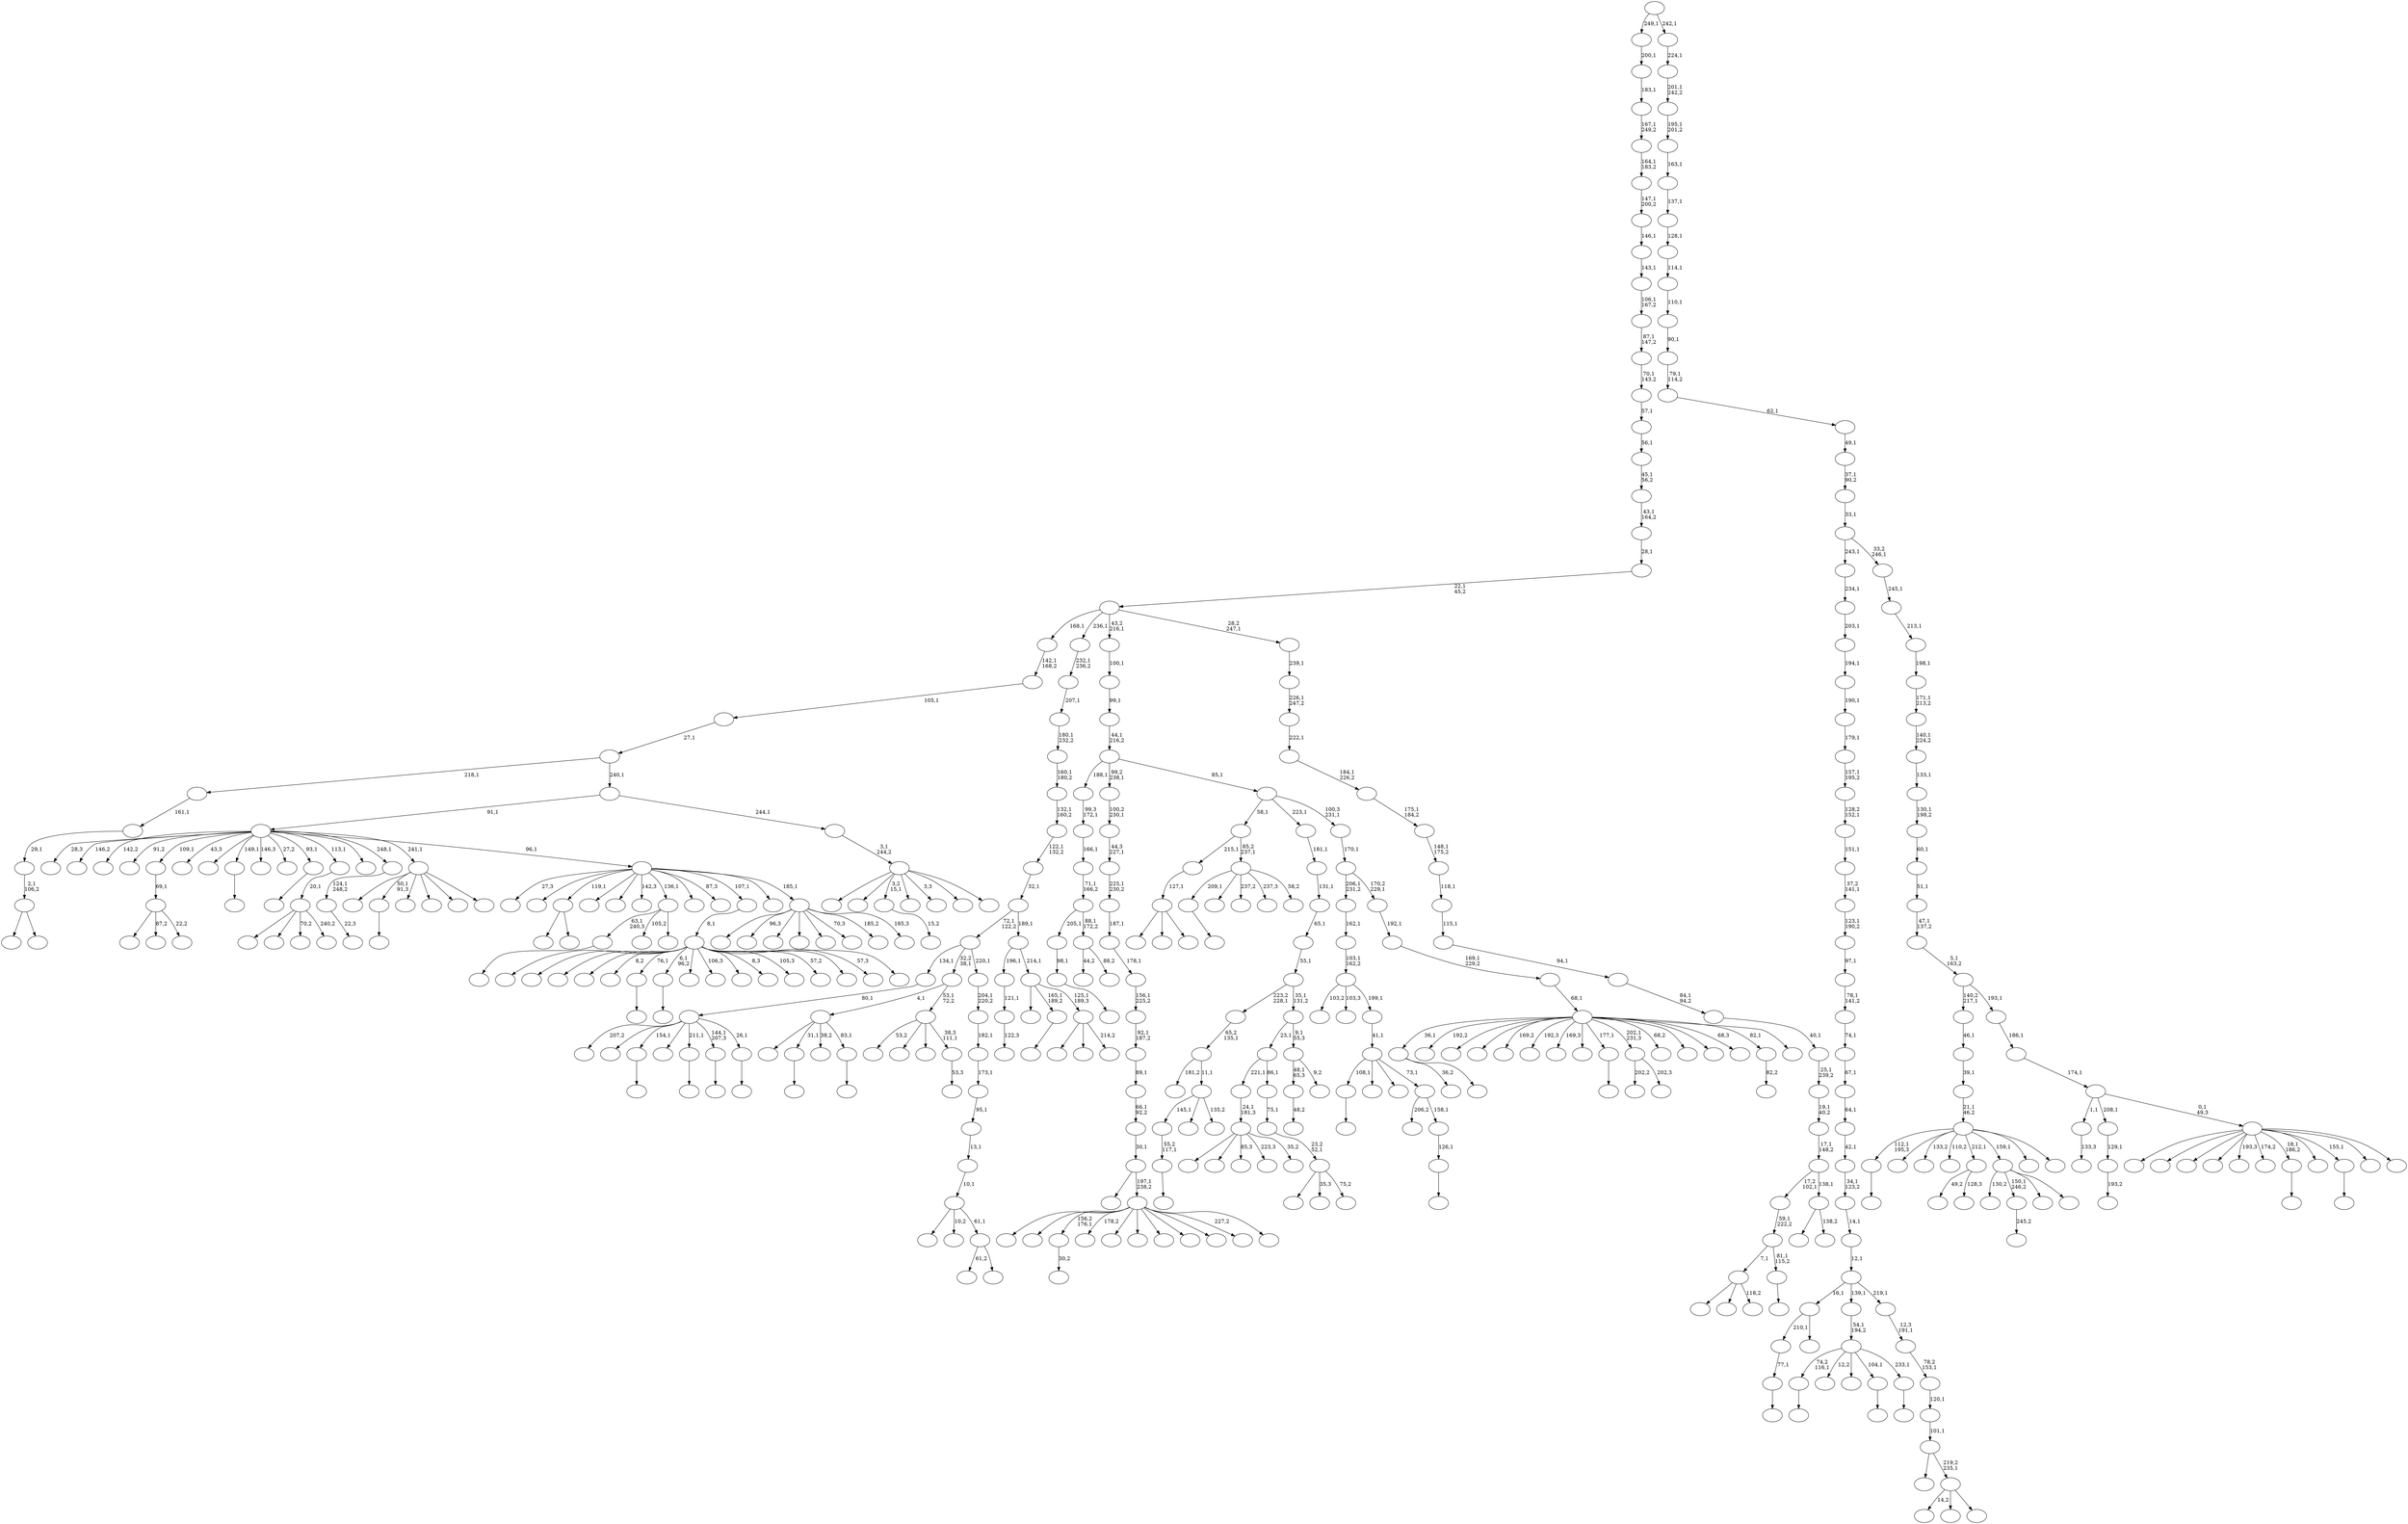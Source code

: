 digraph T {
	450 [label=""]
	449 [label=""]
	448 [label=""]
	447 [label=""]
	446 [label=""]
	445 [label=""]
	444 [label=""]
	443 [label=""]
	442 [label=""]
	441 [label=""]
	440 [label=""]
	439 [label=""]
	438 [label=""]
	437 [label=""]
	436 [label=""]
	435 [label=""]
	434 [label=""]
	433 [label=""]
	432 [label=""]
	431 [label=""]
	430 [label=""]
	429 [label=""]
	428 [label=""]
	427 [label=""]
	426 [label=""]
	425 [label=""]
	424 [label=""]
	423 [label=""]
	422 [label=""]
	421 [label=""]
	420 [label=""]
	419 [label=""]
	418 [label=""]
	417 [label=""]
	416 [label=""]
	415 [label=""]
	414 [label=""]
	413 [label=""]
	412 [label=""]
	411 [label=""]
	410 [label=""]
	409 [label=""]
	408 [label=""]
	407 [label=""]
	406 [label=""]
	405 [label=""]
	404 [label=""]
	403 [label=""]
	402 [label=""]
	401 [label=""]
	400 [label=""]
	399 [label=""]
	398 [label=""]
	397 [label=""]
	396 [label=""]
	395 [label=""]
	394 [label=""]
	393 [label=""]
	392 [label=""]
	391 [label=""]
	390 [label=""]
	389 [label=""]
	388 [label=""]
	387 [label=""]
	386 [label=""]
	385 [label=""]
	384 [label=""]
	383 [label=""]
	382 [label=""]
	381 [label=""]
	380 [label=""]
	379 [label=""]
	378 [label=""]
	377 [label=""]
	376 [label=""]
	375 [label=""]
	374 [label=""]
	373 [label=""]
	372 [label=""]
	371 [label=""]
	370 [label=""]
	369 [label=""]
	368 [label=""]
	367 [label=""]
	366 [label=""]
	365 [label=""]
	364 [label=""]
	363 [label=""]
	362 [label=""]
	361 [label=""]
	360 [label=""]
	359 [label=""]
	358 [label=""]
	357 [label=""]
	356 [label=""]
	355 [label=""]
	354 [label=""]
	353 [label=""]
	352 [label=""]
	351 [label=""]
	350 [label=""]
	349 [label=""]
	348 [label=""]
	347 [label=""]
	346 [label=""]
	345 [label=""]
	344 [label=""]
	343 [label=""]
	342 [label=""]
	341 [label=""]
	340 [label=""]
	339 [label=""]
	338 [label=""]
	337 [label=""]
	336 [label=""]
	335 [label=""]
	334 [label=""]
	333 [label=""]
	332 [label=""]
	331 [label=""]
	330 [label=""]
	329 [label=""]
	328 [label=""]
	327 [label=""]
	326 [label=""]
	325 [label=""]
	324 [label=""]
	323 [label=""]
	322 [label=""]
	321 [label=""]
	320 [label=""]
	319 [label=""]
	318 [label=""]
	317 [label=""]
	316 [label=""]
	315 [label=""]
	314 [label=""]
	313 [label=""]
	312 [label=""]
	311 [label=""]
	310 [label=""]
	309 [label=""]
	308 [label=""]
	307 [label=""]
	306 [label=""]
	305 [label=""]
	304 [label=""]
	303 [label=""]
	302 [label=""]
	301 [label=""]
	300 [label=""]
	299 [label=""]
	298 [label=""]
	297 [label=""]
	296 [label=""]
	295 [label=""]
	294 [label=""]
	293 [label=""]
	292 [label=""]
	291 [label=""]
	290 [label=""]
	289 [label=""]
	288 [label=""]
	287 [label=""]
	286 [label=""]
	285 [label=""]
	284 [label=""]
	283 [label=""]
	282 [label=""]
	281 [label=""]
	280 [label=""]
	279 [label=""]
	278 [label=""]
	277 [label=""]
	276 [label=""]
	275 [label=""]
	274 [label=""]
	273 [label=""]
	272 [label=""]
	271 [label=""]
	270 [label=""]
	269 [label=""]
	268 [label=""]
	267 [label=""]
	266 [label=""]
	265 [label=""]
	264 [label=""]
	263 [label=""]
	262 [label=""]
	261 [label=""]
	260 [label=""]
	259 [label=""]
	258 [label=""]
	257 [label=""]
	256 [label=""]
	255 [label=""]
	254 [label=""]
	253 [label=""]
	252 [label=""]
	251 [label=""]
	250 [label=""]
	249 [label=""]
	248 [label=""]
	247 [label=""]
	246 [label=""]
	245 [label=""]
	244 [label=""]
	243 [label=""]
	242 [label=""]
	241 [label=""]
	240 [label=""]
	239 [label=""]
	238 [label=""]
	237 [label=""]
	236 [label=""]
	235 [label=""]
	234 [label=""]
	233 [label=""]
	232 [label=""]
	231 [label=""]
	230 [label=""]
	229 [label=""]
	228 [label=""]
	227 [label=""]
	226 [label=""]
	225 [label=""]
	224 [label=""]
	223 [label=""]
	222 [label=""]
	221 [label=""]
	220 [label=""]
	219 [label=""]
	218 [label=""]
	217 [label=""]
	216 [label=""]
	215 [label=""]
	214 [label=""]
	213 [label=""]
	212 [label=""]
	211 [label=""]
	210 [label=""]
	209 [label=""]
	208 [label=""]
	207 [label=""]
	206 [label=""]
	205 [label=""]
	204 [label=""]
	203 [label=""]
	202 [label=""]
	201 [label=""]
	200 [label=""]
	199 [label=""]
	198 [label=""]
	197 [label=""]
	196 [label=""]
	195 [label=""]
	194 [label=""]
	193 [label=""]
	192 [label=""]
	191 [label=""]
	190 [label=""]
	189 [label=""]
	188 [label=""]
	187 [label=""]
	186 [label=""]
	185 [label=""]
	184 [label=""]
	183 [label=""]
	182 [label=""]
	181 [label=""]
	180 [label=""]
	179 [label=""]
	178 [label=""]
	177 [label=""]
	176 [label=""]
	175 [label=""]
	174 [label=""]
	173 [label=""]
	172 [label=""]
	171 [label=""]
	170 [label=""]
	169 [label=""]
	168 [label=""]
	167 [label=""]
	166 [label=""]
	165 [label=""]
	164 [label=""]
	163 [label=""]
	162 [label=""]
	161 [label=""]
	160 [label=""]
	159 [label=""]
	158 [label=""]
	157 [label=""]
	156 [label=""]
	155 [label=""]
	154 [label=""]
	153 [label=""]
	152 [label=""]
	151 [label=""]
	150 [label=""]
	149 [label=""]
	148 [label=""]
	147 [label=""]
	146 [label=""]
	145 [label=""]
	144 [label=""]
	143 [label=""]
	142 [label=""]
	141 [label=""]
	140 [label=""]
	139 [label=""]
	138 [label=""]
	137 [label=""]
	136 [label=""]
	135 [label=""]
	134 [label=""]
	133 [label=""]
	132 [label=""]
	131 [label=""]
	130 [label=""]
	129 [label=""]
	128 [label=""]
	127 [label=""]
	126 [label=""]
	125 [label=""]
	124 [label=""]
	123 [label=""]
	122 [label=""]
	121 [label=""]
	120 [label=""]
	119 [label=""]
	118 [label=""]
	117 [label=""]
	116 [label=""]
	115 [label=""]
	114 [label=""]
	113 [label=""]
	112 [label=""]
	111 [label=""]
	110 [label=""]
	109 [label=""]
	108 [label=""]
	107 [label=""]
	106 [label=""]
	105 [label=""]
	104 [label=""]
	103 [label=""]
	102 [label=""]
	101 [label=""]
	100 [label=""]
	99 [label=""]
	98 [label=""]
	97 [label=""]
	96 [label=""]
	95 [label=""]
	94 [label=""]
	93 [label=""]
	92 [label=""]
	91 [label=""]
	90 [label=""]
	89 [label=""]
	88 [label=""]
	87 [label=""]
	86 [label=""]
	85 [label=""]
	84 [label=""]
	83 [label=""]
	82 [label=""]
	81 [label=""]
	80 [label=""]
	79 [label=""]
	78 [label=""]
	77 [label=""]
	76 [label=""]
	75 [label=""]
	74 [label=""]
	73 [label=""]
	72 [label=""]
	71 [label=""]
	70 [label=""]
	69 [label=""]
	68 [label=""]
	67 [label=""]
	66 [label=""]
	65 [label=""]
	64 [label=""]
	63 [label=""]
	62 [label=""]
	61 [label=""]
	60 [label=""]
	59 [label=""]
	58 [label=""]
	57 [label=""]
	56 [label=""]
	55 [label=""]
	54 [label=""]
	53 [label=""]
	52 [label=""]
	51 [label=""]
	50 [label=""]
	49 [label=""]
	48 [label=""]
	47 [label=""]
	46 [label=""]
	45 [label=""]
	44 [label=""]
	43 [label=""]
	42 [label=""]
	41 [label=""]
	40 [label=""]
	39 [label=""]
	38 [label=""]
	37 [label=""]
	36 [label=""]
	35 [label=""]
	34 [label=""]
	33 [label=""]
	32 [label=""]
	31 [label=""]
	30 [label=""]
	29 [label=""]
	28 [label=""]
	27 [label=""]
	26 [label=""]
	25 [label=""]
	24 [label=""]
	23 [label=""]
	22 [label=""]
	21 [label=""]
	20 [label=""]
	19 [label=""]
	18 [label=""]
	17 [label=""]
	16 [label=""]
	15 [label=""]
	14 [label=""]
	13 [label=""]
	12 [label=""]
	11 [label=""]
	10 [label=""]
	9 [label=""]
	8 [label=""]
	7 [label=""]
	6 [label=""]
	5 [label=""]
	4 [label=""]
	3 [label=""]
	2 [label=""]
	1 [label=""]
	0 [label=""]
	442 -> 443 [label=""]
	441 -> 442 [label="55,2\n117,1"]
	435 -> 436 [label=""]
	428 -> 429 [label="133,3"]
	424 -> 425 [label="245,2"]
	420 -> 427 [label="36,2"]
	420 -> 421 [label=""]
	416 -> 417 [label=""]
	415 -> 416 [label="77,1"]
	407 -> 439 [label=""]
	407 -> 408 [label=""]
	405 -> 406 [label=""]
	401 -> 402 [label=""]
	392 -> 393 [label=""]
	389 -> 390 [label=""]
	385 -> 386 [label=""]
	383 -> 432 [label=""]
	383 -> 384 [label=""]
	382 -> 383 [label="2,1\n106,2"]
	381 -> 382 [label="29,1"]
	380 -> 381 [label="161,1"]
	373 -> 374 [label="30,2"]
	371 -> 372 [label="122,3"]
	370 -> 371 [label="121,1"]
	362 -> 412 [label="49,2"]
	362 -> 363 [label="128,3"]
	360 -> 361 [label=""]
	359 -> 360 [label="98,1"]
	355 -> 356 [label=""]
	353 -> 415 [label="210,1"]
	353 -> 354 [label=""]
	351 -> 352 [label=""]
	333 -> 378 [label=""]
	333 -> 347 [label="87,2"]
	333 -> 334 [label="22,2"]
	332 -> 333 [label="69,1"]
	330 -> 331 [label=""]
	324 -> 441 [label="145,1"]
	324 -> 364 [label=""]
	324 -> 325 [label="135,2"]
	323 -> 423 [label="181,2"]
	323 -> 324 [label="11,1"]
	322 -> 323 [label="65,2\n135,1"]
	320 -> 321 [label=""]
	312 -> 313 [label=""]
	310 -> 311 [label="15,2"]
	303 -> 304 [label=""]
	299 -> 422 [label=""]
	299 -> 335 [label=""]
	299 -> 300 [label=""]
	298 -> 299 [label="127,1"]
	293 -> 358 [label="44,2"]
	293 -> 294 [label="88,2"]
	292 -> 359 [label="205,1"]
	292 -> 293 [label="88,1\n172,2"]
	291 -> 292 [label="71,1\n166,2"]
	290 -> 291 [label="166,1"]
	289 -> 290 [label="99,3\n172,1"]
	278 -> 279 [label=""]
	276 -> 430 [label=""]
	276 -> 343 [label=""]
	276 -> 306 [label="85,3"]
	276 -> 281 [label="223,3"]
	276 -> 277 [label="35,2"]
	275 -> 276 [label="24,1\n181,3"]
	273 -> 340 [label=""]
	273 -> 328 [label=""]
	273 -> 274 [label="118,2"]
	271 -> 392 [label="63,1\n240,3"]
	271 -> 283 [label="105,2"]
	271 -> 272 [label=""]
	268 -> 269 [label=""]
	266 -> 267 [label=""]
	263 -> 339 [label="202,2"]
	263 -> 264 [label="202,3"]
	259 -> 447 [label="130,2"]
	259 -> 424 [label="150,1\n246,2"]
	259 -> 342 [label=""]
	259 -> 260 [label=""]
	256 -> 257 [label="48,2"]
	253 -> 254 [label="193,2"]
	252 -> 253 [label="129,1"]
	250 -> 251 [label=""]
	249 -> 411 [label="207,2"]
	249 -> 409 [label=""]
	249 -> 385 [label="154,1"]
	249 -> 369 [label=""]
	249 -> 330 [label="211,1"]
	249 -> 278 [label="144,1\n207,3"]
	249 -> 250 [label="26,1"]
	248 -> 249 [label="80,1"]
	246 -> 247 [label=""]
	241 -> 444 [label=""]
	241 -> 350 [label="35,3"]
	241 -> 242 [label="75,2"]
	240 -> 241 [label="23,2\n52,1"]
	239 -> 240 [label="75,1"]
	238 -> 275 [label="221,1"]
	238 -> 239 [label="86,1"]
	234 -> 235 [label=""]
	232 -> 233 [label=""]
	225 -> 226 [label=""]
	224 -> 446 [label=""]
	224 -> 312 [label="31,1"]
	224 -> 296 [label="38,2"]
	224 -> 225 [label="83,1"]
	220 -> 410 [label=""]
	220 -> 387 [label=""]
	220 -> 373 [label="156,2\n176,1"]
	220 -> 368 [label="178,2"]
	220 -> 366 [label=""]
	220 -> 348 [label=""]
	220 -> 346 [label=""]
	220 -> 319 [label=""]
	220 -> 270 [label=""]
	220 -> 229 [label="227,2"]
	220 -> 221 [label=""]
	219 -> 341 [label=""]
	219 -> 220 [label="197,1\n238,2"]
	218 -> 219 [label="30,1"]
	217 -> 218 [label="66,1\n92,2"]
	216 -> 217 [label="89,1"]
	215 -> 216 [label="92,1\n187,2"]
	214 -> 215 [label="156,1\n225,2"]
	213 -> 214 [label="178,1"]
	212 -> 213 [label="187,1"]
	211 -> 212 [label="225,1\n230,2"]
	210 -> 211 [label="44,3\n227,1"]
	209 -> 210 [label="100,2\n230,1"]
	205 -> 419 [label=""]
	205 -> 315 [label=""]
	205 -> 297 [label="70,2"]
	205 -> 206 [label="240,2"]
	204 -> 205 [label="20,1"]
	199 -> 437 [label=""]
	199 -> 433 [label=""]
	199 -> 426 [label=""]
	199 -> 395 [label=""]
	199 -> 379 [label="8,2"]
	199 -> 355 [label="76,1"]
	199 -> 320 [label="6,1\n96,2"]
	199 -> 316 [label=""]
	199 -> 302 [label="106,3"]
	199 -> 301 [label=""]
	199 -> 286 [label="8,3"]
	199 -> 258 [label="105,3"]
	199 -> 228 [label="57,2"]
	199 -> 202 [label=""]
	199 -> 201 [label="57,3"]
	199 -> 200 [label=""]
	198 -> 199 [label="8,1"]
	194 -> 195 [label="22,3"]
	193 -> 194 [label="124,1\n248,2"]
	189 -> 440 [label=""]
	189 -> 405 [label="50,1\n91,3"]
	189 -> 388 [label=""]
	189 -> 344 [label=""]
	189 -> 284 [label=""]
	189 -> 190 [label=""]
	183 -> 184 [label=""]
	181 -> 435 [label="112,1\n195,3"]
	181 -> 394 [label=""]
	181 -> 377 [label="133,2"]
	181 -> 375 [label="110,2"]
	181 -> 362 [label="212,1"]
	181 -> 259 [label="159,1"]
	181 -> 243 [label=""]
	181 -> 182 [label=""]
	180 -> 181 [label="21,1\n46,2"]
	179 -> 180 [label="39,1"]
	178 -> 179 [label="46,1"]
	175 -> 176 [label="53,3"]
	174 -> 285 [label="53,2"]
	174 -> 280 [label=""]
	174 -> 192 [label=""]
	174 -> 175 [label="38,3\n111,1"]
	173 -> 224 [label="4,1"]
	173 -> 174 [label="53,1\n72,2"]
	171 -> 172 [label=""]
	170 -> 389 [label="74,2\n116,1"]
	170 -> 337 [label="12,2"]
	170 -> 188 [label=""]
	170 -> 183 [label="104,1"]
	170 -> 171 [label="233,1"]
	169 -> 170 [label="54,1\n194,2"]
	167 -> 305 [label="14,2"]
	167 -> 262 [label=""]
	167 -> 168 [label=""]
	166 -> 196 [label=""]
	166 -> 167 [label="219,2\n235,1"]
	165 -> 166 [label="101,1"]
	164 -> 165 [label="120,1"]
	163 -> 164 [label="78,2\n153,1"]
	162 -> 163 [label="12,3\n191,1"]
	161 -> 353 [label="16,1"]
	161 -> 169 [label="139,1"]
	161 -> 162 [label="219,1"]
	160 -> 161 [label="12,1"]
	159 -> 160 [label="14,1"]
	158 -> 159 [label="34,1\n123,2"]
	157 -> 158 [label="42,1"]
	156 -> 157 [label="64,1"]
	155 -> 156 [label="67,1"]
	154 -> 155 [label="74,1"]
	153 -> 154 [label="78,1\n141,2"]
	152 -> 153 [label="97,1"]
	151 -> 152 [label="123,1\n190,2"]
	150 -> 151 [label="37,2\n141,1"]
	149 -> 150 [label="151,1"]
	148 -> 149 [label="128,2\n152,1"]
	147 -> 148 [label="157,1\n195,2"]
	146 -> 147 [label="179,1"]
	145 -> 146 [label="190,1"]
	144 -> 145 [label="194,1"]
	143 -> 144 [label="203,1"]
	142 -> 143 [label="234,1"]
	139 -> 401 [label="209,1"]
	139 -> 349 [label=""]
	139 -> 245 [label="237,2"]
	139 -> 208 [label="237,3"]
	139 -> 140 [label="58,2"]
	138 -> 298 [label="215,1"]
	138 -> 139 [label="85,2\n237,1"]
	136 -> 137 [label=""]
	135 -> 136 [label="126,1"]
	134 -> 265 [label="206,2"]
	134 -> 135 [label="158,1"]
	133 -> 246 [label="108,1"]
	133 -> 230 [label=""]
	133 -> 141 [label=""]
	133 -> 134 [label="73,1"]
	132 -> 133 [label="41,1"]
	131 -> 309 [label="103,2"]
	131 -> 203 [label="103,3"]
	131 -> 132 [label="199,1"]
	130 -> 131 [label="103,1\n162,2"]
	129 -> 130 [label="162,1"]
	126 -> 365 [label=""]
	126 -> 336 [label="96,3"]
	126 -> 314 [label=""]
	126 -> 255 [label=""]
	126 -> 237 [label=""]
	126 -> 185 [label="70,3"]
	126 -> 177 [label="185,2"]
	126 -> 127 [label="185,3"]
	125 -> 449 [label="27,3"]
	125 -> 438 [label=""]
	125 -> 407 [label="119,1"]
	125 -> 376 [label=""]
	125 -> 329 [label=""]
	125 -> 327 [label="142,3"]
	125 -> 271 [label="136,1"]
	125 -> 244 [label=""]
	125 -> 223 [label="87,3"]
	125 -> 198 [label="107,1"]
	125 -> 186 [label=""]
	125 -> 126 [label="185,1"]
	124 -> 434 [label="28,3"]
	124 -> 418 [label="146,2"]
	124 -> 413 [label="142,2"]
	124 -> 400 [label="91,2"]
	124 -> 332 [label="109,1"]
	124 -> 318 [label="43,3"]
	124 -> 317 [label=""]
	124 -> 303 [label="149,1"]
	124 -> 295 [label="146,3"]
	124 -> 287 [label="27,2"]
	124 -> 234 [label="93,1"]
	124 -> 204 [label="113,1"]
	124 -> 197 [label=""]
	124 -> 193 [label="248,1"]
	124 -> 189 [label="241,1"]
	124 -> 125 [label="96,1"]
	121 -> 122 [label=""]
	120 -> 273 [label="7,1"]
	120 -> 121 [label="81,1\n115,2"]
	119 -> 120 [label="59,1\n222,2"]
	117 -> 398 [label=""]
	117 -> 391 [label=""]
	117 -> 310 [label="3,2\n15,1"]
	117 -> 261 [label=""]
	117 -> 236 [label="3,3"]
	117 -> 222 [label=""]
	117 -> 118 [label=""]
	116 -> 117 [label="3,1\n244,2"]
	115 -> 124 [label="91,1"]
	115 -> 116 [label="244,1"]
	114 -> 380 [label="218,1"]
	114 -> 115 [label="240,1"]
	113 -> 114 [label="27,1"]
	112 -> 113 [label="105,1"]
	111 -> 112 [label="142,1\n168,2"]
	109 -> 345 [label="61,2"]
	109 -> 110 [label=""]
	108 -> 403 [label=""]
	108 -> 231 [label="10,2"]
	108 -> 109 [label="61,1"]
	107 -> 108 [label="10,1"]
	106 -> 107 [label="13,1"]
	105 -> 106 [label="95,1"]
	104 -> 105 [label="173,1"]
	103 -> 104 [label="182,1"]
	102 -> 103 [label="204,1\n220,2"]
	101 -> 248 [label="134,1"]
	101 -> 173 [label="32,2\n38,1"]
	101 -> 102 [label="220,1"]
	99 -> 307 [label=""]
	99 -> 128 [label=""]
	99 -> 100 [label="214,2"]
	98 -> 404 [label=""]
	98 -> 266 [label="165,1\n189,2"]
	98 -> 99 [label="125,1\n189,3"]
	97 -> 370 [label="196,1"]
	97 -> 98 [label="214,1"]
	96 -> 101 [label="72,1\n122,2"]
	96 -> 97 [label="189,1"]
	95 -> 96 [label="32,1"]
	94 -> 95 [label="122,1\n132,2"]
	93 -> 94 [label="132,1\n160,2"]
	92 -> 93 [label="160,1\n180,2"]
	91 -> 92 [label="180,1\n232,2"]
	90 -> 91 [label="207,1"]
	89 -> 90 [label="232,1\n236,2"]
	87 -> 256 [label="48,1\n65,3"]
	87 -> 88 [label="9,2"]
	86 -> 238 [label="23,1"]
	86 -> 87 [label="9,1\n55,3"]
	85 -> 322 [label="223,2\n228,1"]
	85 -> 86 [label="35,1\n131,2"]
	84 -> 85 [label="55,1"]
	83 -> 84 [label="65,1"]
	82 -> 83 [label="131,1"]
	81 -> 82 [label="181,1"]
	79 -> 80 [label="82,2"]
	77 -> 420 [label="36,1"]
	77 -> 399 [label="192,2"]
	77 -> 396 [label=""]
	77 -> 367 [label=""]
	77 -> 357 [label="169,2"]
	77 -> 326 [label="192,3"]
	77 -> 288 [label="169,3"]
	77 -> 282 [label=""]
	77 -> 268 [label="177,1"]
	77 -> 263 [label="202,1\n231,3"]
	77 -> 227 [label="68,2"]
	77 -> 207 [label=""]
	77 -> 187 [label=""]
	77 -> 123 [label="68,3"]
	77 -> 79 [label="82,1"]
	77 -> 78 [label=""]
	76 -> 77 [label="68,1"]
	75 -> 76 [label="169,1\n229,2"]
	74 -> 75 [label="192,1"]
	73 -> 129 [label="206,1\n231,2"]
	73 -> 74 [label="170,2\n229,1"]
	72 -> 73 [label="170,1"]
	71 -> 138 [label="58,1"]
	71 -> 81 [label="223,1"]
	71 -> 72 [label="100,3\n231,1"]
	70 -> 289 [label="188,1"]
	70 -> 209 [label="99,2\n238,1"]
	70 -> 71 [label="85,1"]
	69 -> 70 [label="44,1\n216,2"]
	68 -> 69 [label="99,1"]
	67 -> 68 [label="100,1"]
	65 -> 308 [label=""]
	65 -> 66 [label="138,2"]
	64 -> 119 [label="17,2\n102,1"]
	64 -> 65 [label="138,1"]
	63 -> 64 [label="17,1\n148,2"]
	62 -> 63 [label="19,1\n40,2"]
	61 -> 62 [label="25,1\n239,2"]
	60 -> 61 [label="40,1"]
	59 -> 60 [label="84,1\n94,2"]
	58 -> 59 [label="94,1"]
	57 -> 58 [label="115,1"]
	56 -> 57 [label="118,1"]
	55 -> 56 [label="148,1\n175,2"]
	54 -> 55 [label="175,1\n184,2"]
	53 -> 54 [label="184,1\n226,2"]
	52 -> 53 [label="222,1"]
	51 -> 52 [label="226,1\n247,2"]
	50 -> 51 [label="239,1"]
	49 -> 111 [label="168,1"]
	49 -> 89 [label="236,1"]
	49 -> 67 [label="43,2\n216,1"]
	49 -> 50 [label="28,2\n247,1"]
	48 -> 49 [label="22,1\n45,2"]
	47 -> 48 [label="28,1"]
	46 -> 47 [label="43,1\n164,2"]
	45 -> 46 [label="45,1\n56,2"]
	44 -> 45 [label="56,1"]
	43 -> 44 [label="57,1"]
	42 -> 43 [label="70,1\n143,2"]
	41 -> 42 [label="87,1\n147,2"]
	40 -> 41 [label="106,1\n167,2"]
	39 -> 40 [label="143,1"]
	38 -> 39 [label="146,1"]
	37 -> 38 [label="147,1\n200,2"]
	36 -> 37 [label="164,1\n183,2"]
	35 -> 36 [label="167,1\n249,2"]
	34 -> 35 [label="183,1"]
	33 -> 34 [label="200,1"]
	31 -> 450 [label=""]
	31 -> 448 [label=""]
	31 -> 445 [label=""]
	31 -> 431 [label=""]
	31 -> 414 [label="193,3"]
	31 -> 397 [label="174,2"]
	31 -> 351 [label="18,1\n186,2"]
	31 -> 338 [label=""]
	31 -> 232 [label="155,1"]
	31 -> 191 [label=""]
	31 -> 32 [label=""]
	30 -> 428 [label="1,1"]
	30 -> 252 [label="208,1"]
	30 -> 31 [label="0,1\n49,3"]
	29 -> 30 [label="174,1"]
	28 -> 29 [label="186,1"]
	27 -> 178 [label="140,2\n217,1"]
	27 -> 28 [label="193,1"]
	26 -> 27 [label="5,1\n163,2"]
	25 -> 26 [label="47,1\n137,2"]
	24 -> 25 [label="51,1"]
	23 -> 24 [label="60,1"]
	22 -> 23 [label="130,1\n198,2"]
	21 -> 22 [label="133,1"]
	20 -> 21 [label="140,1\n224,2"]
	19 -> 20 [label="171,1\n213,2"]
	18 -> 19 [label="198,1"]
	17 -> 18 [label="213,1"]
	16 -> 17 [label="245,1"]
	15 -> 142 [label="243,1"]
	15 -> 16 [label="33,2\n246,1"]
	14 -> 15 [label="33,1"]
	13 -> 14 [label="37,1\n90,2"]
	12 -> 13 [label="49,1"]
	11 -> 12 [label="62,1"]
	10 -> 11 [label="79,1\n114,2"]
	9 -> 10 [label="90,1"]
	8 -> 9 [label="110,1"]
	7 -> 8 [label="114,1"]
	6 -> 7 [label="128,1"]
	5 -> 6 [label="137,1"]
	4 -> 5 [label="163,1"]
	3 -> 4 [label="195,1\n201,2"]
	2 -> 3 [label="201,1\n242,2"]
	1 -> 2 [label="224,1"]
	0 -> 33 [label="249,1"]
	0 -> 1 [label="242,1"]
}
